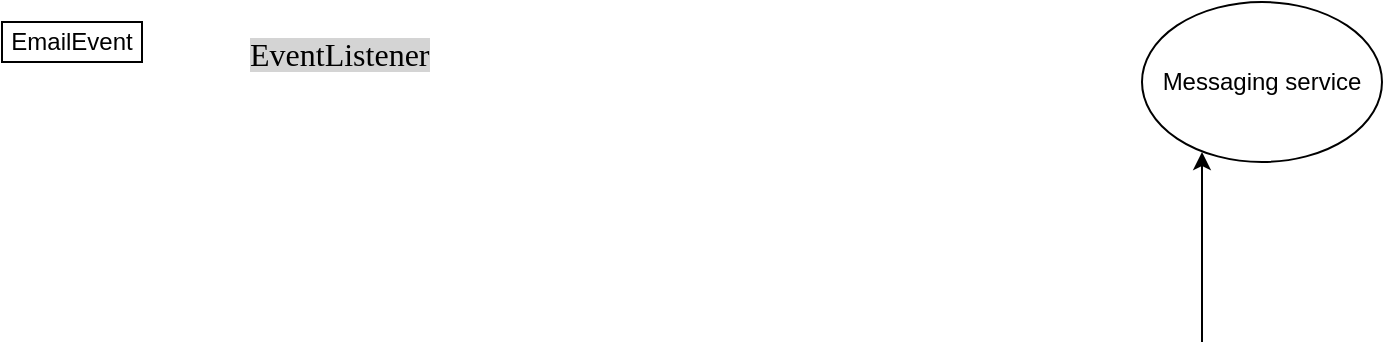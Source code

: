 <mxfile version="27.2.0">
  <diagram name="Email-Messaging" id="t0ThtvtuX2MWwwEGuj6j">
    <mxGraphModel dx="1018" dy="615" grid="1" gridSize="10" guides="1" tooltips="1" connect="1" arrows="1" fold="1" page="1" pageScale="1" pageWidth="827" pageHeight="1169" math="0" shadow="0">
      <root>
        <mxCell id="0" />
        <mxCell id="1" parent="0" />
        <mxCell id="UjCFQ7PMpwBuIPrYDN6p-1" value="EmailEvent" style="rounded=0;whiteSpace=wrap;html=1;" parent="1" vertex="1">
          <mxGeometry x="40" y="120" width="70" height="20" as="geometry" />
        </mxCell>
        <mxCell id="IERMq7UUHjSpAM49B5VY-2" value="&lt;span style=&quot;background-color: rgb(255, 255, 255); padding: 0px 0px 0px 2px;&quot;&gt;&lt;span style=&quot;color: rgb(0, 0, 0); background-color: rgb(255, 255, 255); font-family: Menlo; font-size: 12pt; white-space: pre;&quot;&gt;&lt;span style=&quot;color: rgb(0, 0, 0);&quot;&gt;&lt;/span&gt;&lt;span style=&quot;color: rgb(0, 0, 0); background-color: rgb(212, 212, 212);&quot;&gt;EventListener&lt;/span&gt;&lt;/span&gt;&lt;/span&gt;" style="text;whiteSpace=wrap;html=1;" vertex="1" parent="1">
          <mxGeometry x="160" y="120" width="130" height="40" as="geometry" />
        </mxCell>
        <mxCell id="IERMq7UUHjSpAM49B5VY-3" value="Messaging service" style="ellipse;whiteSpace=wrap;html=1;" vertex="1" parent="1">
          <mxGeometry x="610" y="110" width="120" height="80" as="geometry" />
        </mxCell>
        <mxCell id="IERMq7UUHjSpAM49B5VY-5" value="" style="endArrow=classic;html=1;rounded=0;entryX=0.25;entryY=0.938;entryDx=0;entryDy=0;entryPerimeter=0;" edge="1" parent="1" target="IERMq7UUHjSpAM49B5VY-3">
          <mxGeometry width="50" height="50" relative="1" as="geometry">
            <mxPoint x="640" y="280" as="sourcePoint" />
            <mxPoint x="650" y="190" as="targetPoint" />
          </mxGeometry>
        </mxCell>
      </root>
    </mxGraphModel>
  </diagram>
</mxfile>
